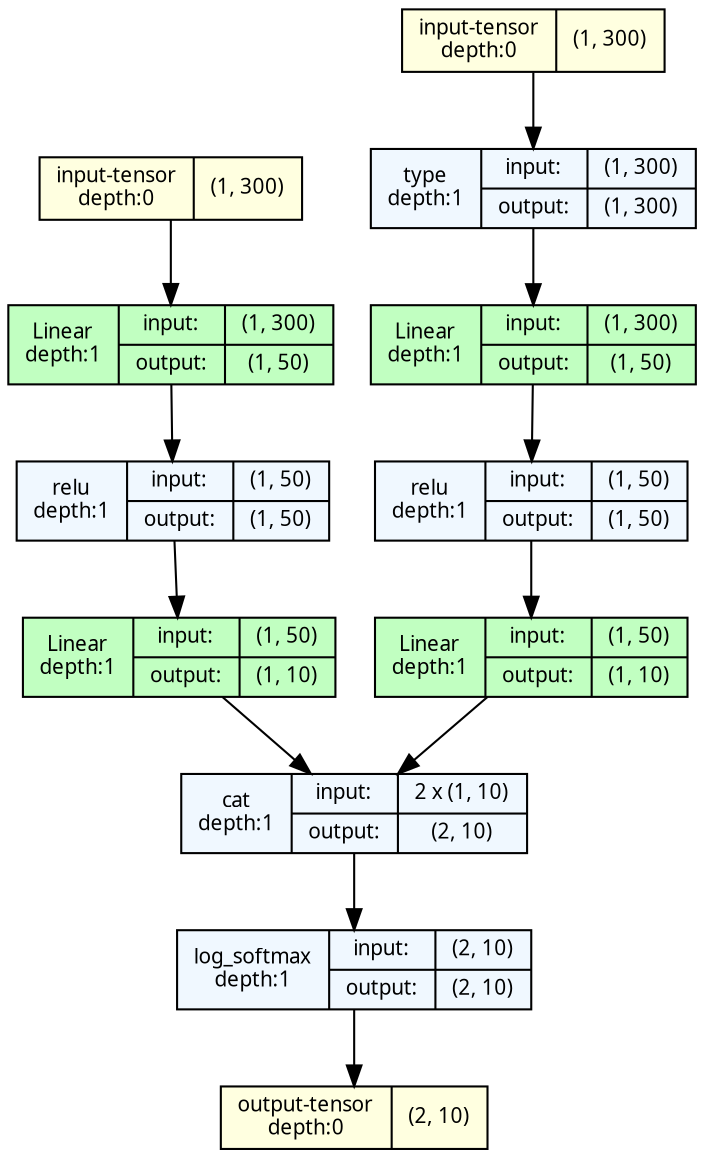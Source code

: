 strict digraph model {
	graph [ordering=in size="12.0,12.0"]
	node [align=left fontname="Linux libertine" fontsize=10 height=0.2 ranksep=0.1 shape=record style=filled]
	edge [fontsize=10]
	0 [label="input-tensor&#92;ndepth:0|(1, 300)" fillcolor=lightyellow]
	1 [label="input-tensor&#92;ndepth:0|(1, 300)" fillcolor=lightyellow]
	0 [label="input-tensor&#92;ndepth:0|(1, 300)" fillcolor=lightyellow]
	1 [label="input-tensor&#92;ndepth:0|(1, 300)" fillcolor=lightyellow]
	2 [label="Linear&#92;ndepth:1|{input:|output:}|{(1, 300)|(1, 50)}" fillcolor=darkseagreen1]
	3 [label="relu&#92;ndepth:1|{input:|output:}|{(1, 50)|(1, 50)}" fillcolor=aliceblue]
	4 [label="Linear&#92;ndepth:1|{input:|output:}|{(1, 50)|(1, 10)}" fillcolor=darkseagreen1]
	5 [label="type&#92;ndepth:1|{input:|output:}|{(1, 300)|(1, 300)}" fillcolor=aliceblue]
	6 [label="Linear&#92;ndepth:1|{input:|output:}|{(1, 300)|(1, 50)}" fillcolor=darkseagreen1]
	7 [label="relu&#92;ndepth:1|{input:|output:}|{(1, 50)|(1, 50)}" fillcolor=aliceblue]
	8 [label="Linear&#92;ndepth:1|{input:|output:}|{(1, 50)|(1, 10)}" fillcolor=darkseagreen1]
	9 [label="cat&#92;ndepth:1|{input:|output:}|{2 x (1, 10)|(2, 10)}" fillcolor=aliceblue]
	10 [label="log_softmax&#92;ndepth:1|{input:|output:}|{(2, 10)|(2, 10)}" fillcolor=aliceblue]
	11 [label="output-tensor&#92;ndepth:0|(2, 10)" fillcolor=lightyellow]
	0 -> 2
	1 -> 5
	2 -> 3
	3 -> 4
	4 -> 9
	5 -> 6
	6 -> 7
	7 -> 8
	8 -> 9
	9 -> 10
	10 -> 11
}
